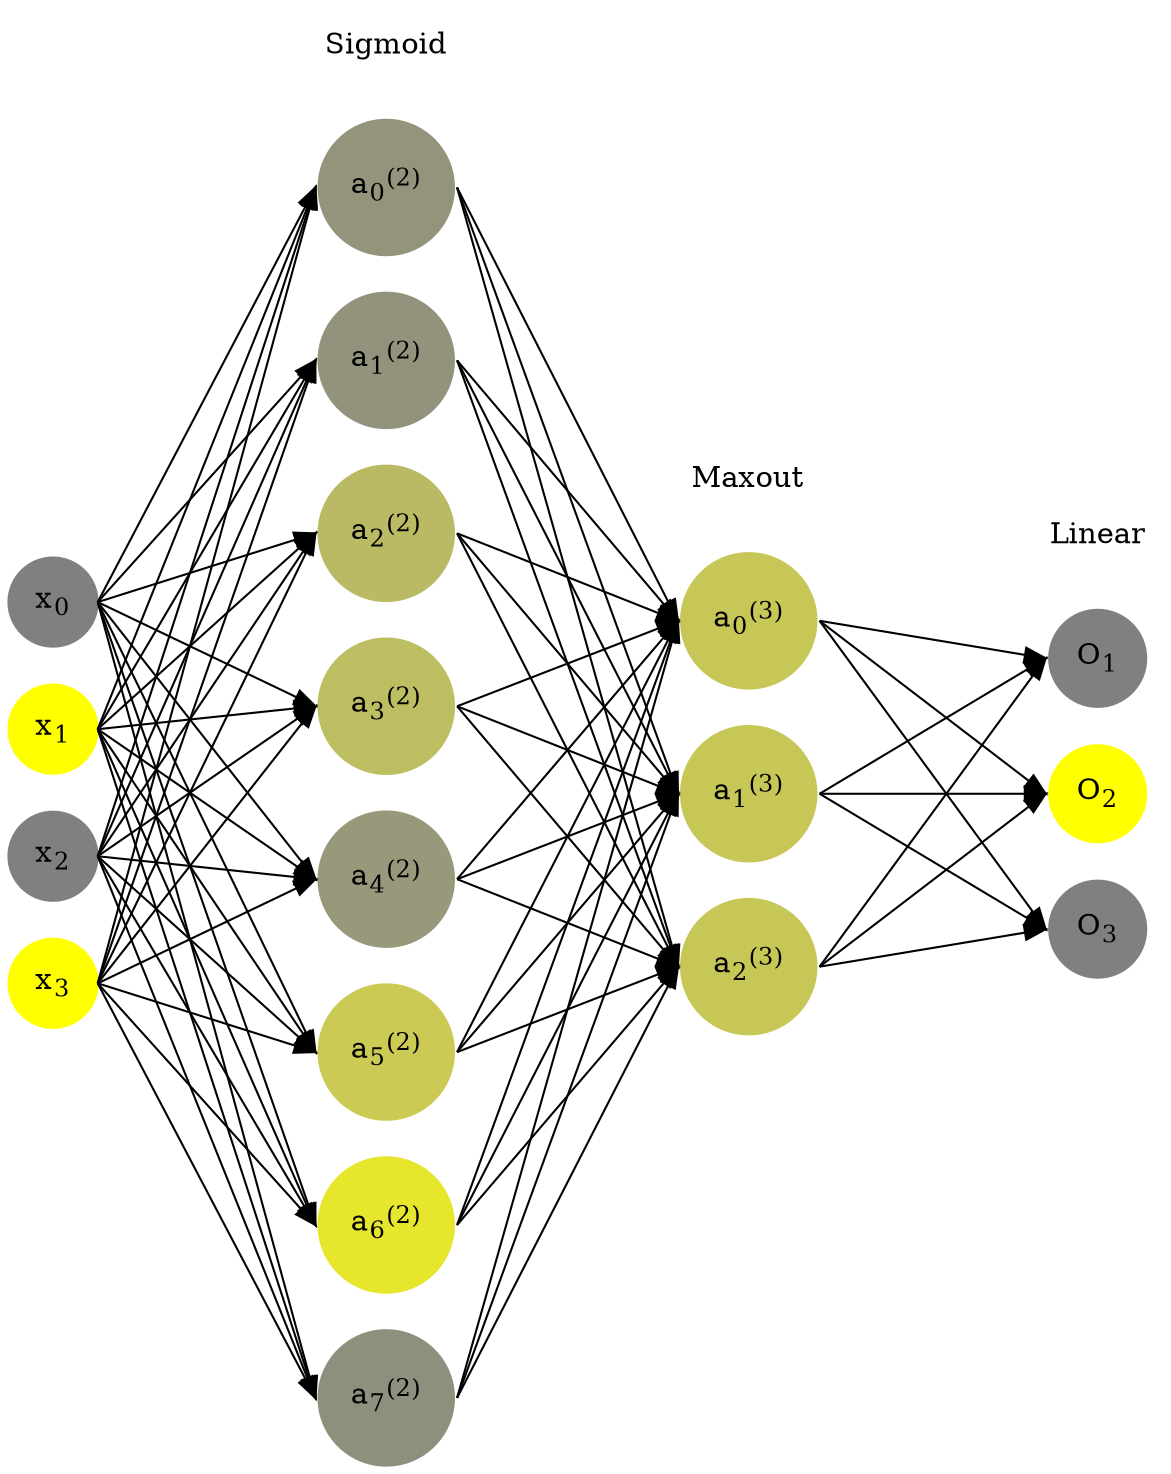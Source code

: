 digraph G {
	rankdir = LR;
	splines=false;
	edge[style=invis];
	ranksep= 1.4;
	{
	node [shape=circle, color="0.1667, 0.0, 0.5", style=filled, fillcolor="0.1667, 0.0, 0.5"];
	x0 [label=<x<sub>0</sub>>];
	}
	{
	node [shape=circle, color="0.1667, 1.0, 1.0", style=filled, fillcolor="0.1667, 1.0, 1.0"];
	x1 [label=<x<sub>1</sub>>];
	}
	{
	node [shape=circle, color="0.1667, 0.0, 0.5", style=filled, fillcolor="0.1667, 0.0, 0.5"];
	x2 [label=<x<sub>2</sub>>];
	}
	{
	node [shape=circle, color="0.1667, 1.0, 1.0", style=filled, fillcolor="0.1667, 1.0, 1.0"];
	x3 [label=<x<sub>3</sub>>];
	}
	{
	node [shape=circle, color="0.1667, 0.162015, 0.581008", style=filled, fillcolor="0.1667, 0.162015, 0.581008"];
	a02 [label=<a<sub>0</sub><sup>(2)</sup>>];
	}
	{
	node [shape=circle, color="0.1667, 0.148849, 0.574424", style=filled, fillcolor="0.1667, 0.148849, 0.574424"];
	a12 [label=<a<sub>1</sub><sup>(2)</sup>>];
	}
	{
	node [shape=circle, color="0.1667, 0.459852, 0.729926", style=filled, fillcolor="0.1667, 0.459852, 0.729926"];
	a22 [label=<a<sub>2</sub><sup>(2)</sup>>];
	}
	{
	node [shape=circle, color="0.1667, 0.477788, 0.738894", style=filled, fillcolor="0.1667, 0.477788, 0.738894"];
	a32 [label=<a<sub>3</sub><sup>(2)</sup>>];
	}
	{
	node [shape=circle, color="0.1667, 0.191151, 0.595575", style=filled, fillcolor="0.1667, 0.191151, 0.595575"];
	a42 [label=<a<sub>4</sub><sup>(2)</sup>>];
	}
	{
	node [shape=circle, color="0.1667, 0.584581, 0.792291", style=filled, fillcolor="0.1667, 0.584581, 0.792291"];
	a52 [label=<a<sub>5</sub><sup>(2)</sup>>];
	}
	{
	node [shape=circle, color="0.1667, 0.800814, 0.900407", style=filled, fillcolor="0.1667, 0.800814, 0.900407"];
	a62 [label=<a<sub>6</sub><sup>(2)</sup>>];
	}
	{
	node [shape=circle, color="0.1667, 0.117458, 0.558729", style=filled, fillcolor="0.1667, 0.117458, 0.558729"];
	a72 [label=<a<sub>7</sub><sup>(2)</sup>>];
	}
	{
	node [shape=circle, color="0.1667, 0.555456, 0.777728", style=filled, fillcolor="0.1667, 0.555456, 0.777728"];
	a03 [label=<a<sub>0</sub><sup>(3)</sup>>];
	}
	{
	node [shape=circle, color="0.1667, 0.555456, 0.777728", style=filled, fillcolor="0.1667, 0.555456, 0.777728"];
	a13 [label=<a<sub>1</sub><sup>(3)</sup>>];
	}
	{
	node [shape=circle, color="0.1667, 0.555456, 0.777728", style=filled, fillcolor="0.1667, 0.555456, 0.777728"];
	a23 [label=<a<sub>2</sub><sup>(3)</sup>>];
	}
	{
	node [shape=circle, color="0.1667, 0.0, 0.5", style=filled, fillcolor="0.1667, 0.0, 0.5"];
	O1 [label=<O<sub>1</sub>>];
	}
	{
	node [shape=circle, color="0.1667, 1.0, 1.0", style=filled, fillcolor="0.1667, 1.0, 1.0"];
	O2 [label=<O<sub>2</sub>>];
	}
	{
	node [shape=circle, color="0.1667, 0.0, 0.5", style=filled, fillcolor="0.1667, 0.0, 0.5"];
	O3 [label=<O<sub>3</sub>>];
	}
	{
	rank=same;
	x0->x1->x2->x3;
	}
	{
	rank=same;
	a02->a12->a22->a32->a42->a52->a62->a72;
	}
	{
	rank=same;
	a03->a13->a23;
	}
	{
	rank=same;
	O1->O2->O3;
	}
	l1 [shape=plaintext,label="Sigmoid"];
	l1->a02;
	{rank=same; l1;a02};
	l2 [shape=plaintext,label="Maxout"];
	l2->a03;
	{rank=same; l2;a03};
	l3 [shape=plaintext,label="Linear"];
	l3->O1;
	{rank=same; l3;O1};
edge[style=solid, tailport=e, headport=w];
	{x0;x1;x2;x3} -> {a02;a12;a22;a32;a42;a52;a62;a72};
	{a02;a12;a22;a32;a42;a52;a62;a72} -> {a03;a13;a23};
	{a03;a13;a23} -> {O1,O2,O3};
}